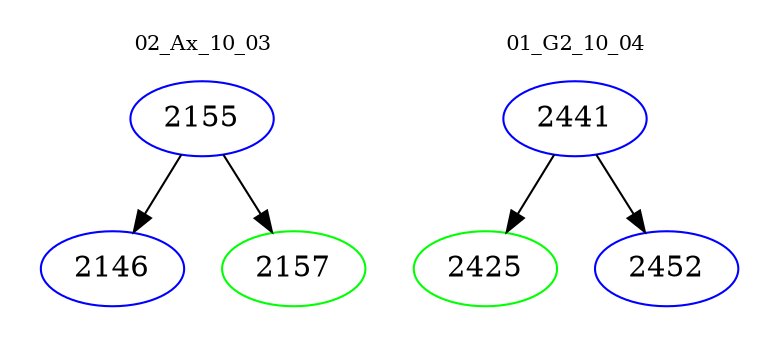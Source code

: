 digraph{
subgraph cluster_0 {
color = white
label = "02_Ax_10_03";
fontsize=10;
T0_2155 [label="2155", color="blue"]
T0_2155 -> T0_2146 [color="black"]
T0_2146 [label="2146", color="blue"]
T0_2155 -> T0_2157 [color="black"]
T0_2157 [label="2157", color="green"]
}
subgraph cluster_1 {
color = white
label = "01_G2_10_04";
fontsize=10;
T1_2441 [label="2441", color="blue"]
T1_2441 -> T1_2425 [color="black"]
T1_2425 [label="2425", color="green"]
T1_2441 -> T1_2452 [color="black"]
T1_2452 [label="2452", color="blue"]
}
}
